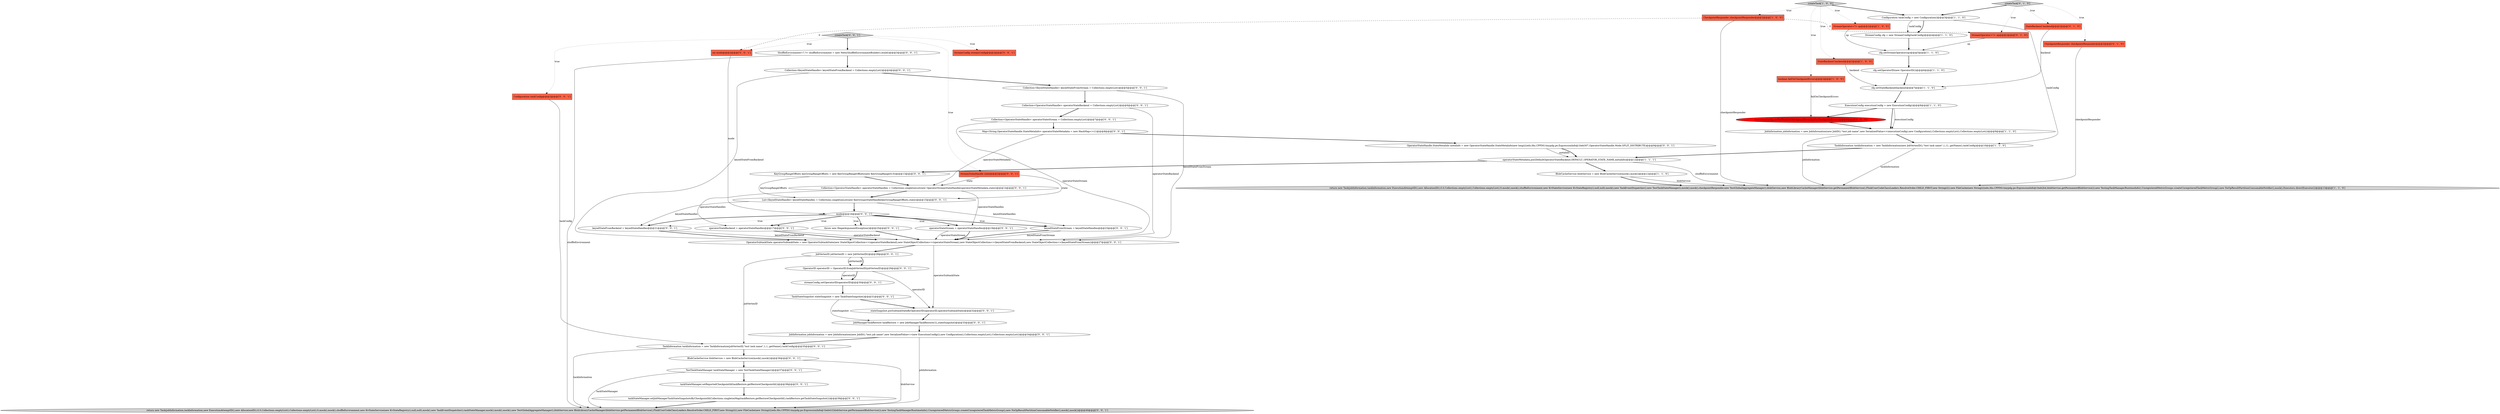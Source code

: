 digraph {
4 [style = filled, label = "StreamOperator<?> op@@@2@@@['1', '0', '0']", fillcolor = tomato, shape = box image = "AAA0AAABBB1BBB"];
32 [style = filled, label = "KeyGroupRangeOffsets keyGroupRangeOffsets = new KeyGroupRangeOffsets(new KeyGroupRange(0,0))@@@13@@@['0', '0', '1']", fillcolor = white, shape = ellipse image = "AAA0AAABBB3BBB"];
7 [style = filled, label = "JobInformation jobInformation = new JobInformation(new JobID(),\"test job name\",new SerializedValue<>(executionConfig),new Configuration(),Collections.emptyList(),Collections.emptyList())@@@9@@@['1', '1', '0']", fillcolor = white, shape = ellipse image = "AAA0AAABBB1BBB"];
3 [style = filled, label = "Configuration taskConfig = new Configuration()@@@3@@@['1', '1', '0']", fillcolor = white, shape = ellipse image = "AAA0AAABBB1BBB"];
19 [style = filled, label = "CheckpointResponder checkpointResponder@@@2@@@['0', '1', '0']", fillcolor = tomato, shape = box image = "AAA0AAABBB2BBB"];
45 [style = filled, label = "stateSnapshot.putSubtaskStateByOperatorID(operatorID,operatorSubtaskState)@@@32@@@['0', '0', '1']", fillcolor = white, shape = ellipse image = "AAA0AAABBB3BBB"];
55 [style = filled, label = "Collection<OperatorStateHandle> operatorStateHandles = Collections.singletonList(new OperatorStreamStateHandle(operatorStateMetadata,state))@@@14@@@['0', '0', '1']", fillcolor = white, shape = ellipse image = "AAA0AAABBB3BBB"];
6 [style = filled, label = "return new Task(jobInformation,taskInformation,new ExecutionAttemptID(),new AllocationID(),0,0,Collections.emptyList(),Collections.emptyList(),0,mock(),mock(),shuffleEnvironment,new KvStateService(new KvStateRegistry(),null,null),mock(),new TaskEventDispatcher(),new TestTaskStateManager(),mock(),mock(),checkpointResponder,new TestGlobalAggregateManager(),blobService,new BlobLibraryCacheManager(blobService.getPermanentBlobService(),FlinkUserCodeClassLoaders.ResolveOrder.CHILD_FIRST,new String((((),new FileCache(new String((((edu.fdu.CPPDG.tinypdg.pe.ExpressionInfo@1beb2b4,blobService.getPermanentBlobService()),new TestingTaskManagerRuntimeInfo(),UnregisteredMetricGroups.createUnregisteredTaskMetricGroup(),new NoOpResultPartitionConsumableNotifier(),mock(),Executors.directExecutor())@@@13@@@['1', '1', '0']", fillcolor = lightgray, shape = ellipse image = "AAA0AAABBB1BBB"];
50 [style = filled, label = "OperatorStateHandle.StateMetaInfo metaInfo = new OperatorStateHandle.StateMetaInfo(new long((((edu.fdu.CPPDG.tinypdg.pe.ExpressionInfo@1beb307,OperatorStateHandle.Mode.SPLIT_DISTRIBUTE)@@@9@@@['0', '0', '1']", fillcolor = white, shape = ellipse image = "AAA0AAABBB3BBB"];
11 [style = filled, label = "operatorStateMetadata.put(DefaultOperatorStateBackend.DEFAULT_OPERATOR_STATE_NAME,metaInfo)@@@12@@@['1', '1', '1']", fillcolor = white, shape = ellipse image = "AAA0AAABBB1BBB"];
30 [style = filled, label = "operatorStateStream = operatorStateHandles@@@19@@@['0', '0', '1']", fillcolor = white, shape = ellipse image = "AAA0AAABBB3BBB"];
31 [style = filled, label = "StreamConfig streamConfig@@@2@@@['0', '0', '1']", fillcolor = tomato, shape = box image = "AAA0AAABBB3BBB"];
41 [style = filled, label = "BlobCacheService blobService = new BlobCacheService(mock(),mock())@@@36@@@['0', '0', '1']", fillcolor = white, shape = ellipse image = "AAA0AAABBB3BBB"];
13 [style = filled, label = "executionConfig.setFailTaskOnCheckpointError(failOnCheckpointErrors)@@@9@@@['1', '0', '0']", fillcolor = red, shape = ellipse image = "AAA1AAABBB1BBB"];
44 [style = filled, label = "Collection<OperatorStateHandle> operatorStateStream = Collections.emptyList()@@@7@@@['0', '0', '1']", fillcolor = white, shape = ellipse image = "AAA0AAABBB3BBB"];
53 [style = filled, label = "JobVertexID jobVertexID = new JobVertexID()@@@28@@@['0', '0', '1']", fillcolor = white, shape = ellipse image = "AAA0AAABBB3BBB"];
21 [style = filled, label = "List<KeyedStateHandle> keyedStateHandles = Collections.singletonList(new KeyGroupsStateHandle(keyGroupRangeOffsets,state))@@@15@@@['0', '0', '1']", fillcolor = white, shape = ellipse image = "AAA0AAABBB3BBB"];
14 [style = filled, label = "StreamConfig cfg = new StreamConfig(taskConfig)@@@4@@@['1', '1', '0']", fillcolor = white, shape = ellipse image = "AAA0AAABBB1BBB"];
0 [style = filled, label = "createTask['1', '0', '0']", fillcolor = lightgray, shape = diamond image = "AAA0AAABBB1BBB"];
36 [style = filled, label = "Collection<KeyedStateHandle> keyedStateFromStream = Collections.emptyList()@@@5@@@['0', '0', '1']", fillcolor = white, shape = ellipse image = "AAA0AAABBB3BBB"];
15 [style = filled, label = "cfg.setOperatorID(new OperatorID())@@@6@@@['1', '1', '0']", fillcolor = white, shape = ellipse image = "AAA0AAABBB1BBB"];
33 [style = filled, label = "OperatorID operatorID = OperatorID.fromJobVertexID(jobVertexID)@@@29@@@['0', '0', '1']", fillcolor = white, shape = ellipse image = "AAA0AAABBB3BBB"];
35 [style = filled, label = "mode@@@16@@@['0', '0', '1']", fillcolor = white, shape = diamond image = "AAA0AAABBB3BBB"];
23 [style = filled, label = "JobManagerTaskRestore taskRestore = new JobManagerTaskRestore(1L,stateSnapshot)@@@33@@@['0', '0', '1']", fillcolor = white, shape = ellipse image = "AAA0AAABBB3BBB"];
28 [style = filled, label = "TestTaskStateManager taskStateManager = new TestTaskStateManager()@@@37@@@['0', '0', '1']", fillcolor = white, shape = ellipse image = "AAA0AAABBB3BBB"];
40 [style = filled, label = "keyedStateFromBackend = keyedStateHandles@@@21@@@['0', '0', '1']", fillcolor = white, shape = ellipse image = "AAA0AAABBB3BBB"];
25 [style = filled, label = "Map<String,OperatorStateHandle.StateMetaInfo> operatorStateMetadata = new HashMap<>(1)@@@8@@@['0', '0', '1']", fillcolor = white, shape = ellipse image = "AAA0AAABBB3BBB"];
39 [style = filled, label = "operatorStateBackend = operatorStateHandles@@@17@@@['0', '0', '1']", fillcolor = white, shape = ellipse image = "AAA0AAABBB3BBB"];
29 [style = filled, label = "taskStateManager.setJobManagerTaskStateSnapshotsByCheckpointId(Collections.singletonMap(taskRestore.getRestoreCheckpointId(),taskRestore.getTaskStateSnapshot()))@@@39@@@['0', '0', '1']", fillcolor = white, shape = ellipse image = "AAA0AAABBB3BBB"];
22 [style = filled, label = "streamConfig.setOperatorID(operatorID)@@@30@@@['0', '0', '1']", fillcolor = white, shape = ellipse image = "AAA0AAABBB3BBB"];
43 [style = filled, label = "throw new IllegalArgumentException()@@@25@@@['0', '0', '1']", fillcolor = white, shape = ellipse image = "AAA0AAABBB3BBB"];
46 [style = filled, label = "Collection<OperatorStateHandle> operatorStateBackend = Collections.emptyList()@@@6@@@['0', '0', '1']", fillcolor = white, shape = ellipse image = "AAA0AAABBB3BBB"];
38 [style = filled, label = "Collection<KeyedStateHandle> keyedStateFromBackend = Collections.emptyList()@@@4@@@['0', '0', '1']", fillcolor = white, shape = ellipse image = "AAA0AAABBB3BBB"];
42 [style = filled, label = "int mode@@@2@@@['0', '0', '1']", fillcolor = tomato, shape = box image = "AAA0AAABBB3BBB"];
48 [style = filled, label = "OperatorSubtaskState operatorSubtaskState = new OperatorSubtaskState(new StateObjectCollection<>(operatorStateBackend),new StateObjectCollection<>(operatorStateStream),new StateObjectCollection<>(keyedStateFromBackend),new StateObjectCollection<>(keyedStateFromStream))@@@27@@@['0', '0', '1']", fillcolor = white, shape = ellipse image = "AAA0AAABBB3BBB"];
10 [style = filled, label = "cfg.setStreamOperator(op)@@@5@@@['1', '1', '0']", fillcolor = white, shape = ellipse image = "AAA0AAABBB1BBB"];
9 [style = filled, label = "BlobCacheService blobService = new BlobCacheService(mock(),mock())@@@12@@@['1', '1', '0']", fillcolor = white, shape = ellipse image = "AAA0AAABBB1BBB"];
18 [style = filled, label = "createTask['0', '1', '0']", fillcolor = lightgray, shape = diamond image = "AAA0AAABBB2BBB"];
24 [style = filled, label = "StreamStateHandle state@@@2@@@['0', '0', '1']", fillcolor = tomato, shape = box image = "AAA0AAABBB3BBB"];
17 [style = filled, label = "StateBackend backend@@@2@@@['0', '1', '0']", fillcolor = tomato, shape = box image = "AAA0AAABBB2BBB"];
47 [style = filled, label = "taskStateManager.setReportedCheckpointId(taskRestore.getRestoreCheckpointId())@@@38@@@['0', '0', '1']", fillcolor = white, shape = ellipse image = "AAA0AAABBB3BBB"];
37 [style = filled, label = "Configuration taskConfig@@@2@@@['0', '0', '1']", fillcolor = tomato, shape = box image = "AAA0AAABBB3BBB"];
27 [style = filled, label = "createTask['0', '0', '1']", fillcolor = lightgray, shape = diamond image = "AAA0AAABBB3BBB"];
2 [style = filled, label = "StateBackend backend@@@2@@@['1', '0', '0']", fillcolor = tomato, shape = box image = "AAA0AAABBB1BBB"];
16 [style = filled, label = "TaskInformation taskInformation = new TaskInformation(new JobVertexID(),\"test task name\",1,11,.getName(),taskConfig)@@@10@@@['1', '1', '0']", fillcolor = white, shape = ellipse image = "AAA0AAABBB1BBB"];
1 [style = filled, label = "ExecutionConfig executionConfig = new ExecutionConfig()@@@8@@@['1', '1', '0']", fillcolor = white, shape = ellipse image = "AAA0AAABBB1BBB"];
52 [style = filled, label = "ShuffleEnvironment<?,?> shuffleEnvironment = new NettyShuffleEnvironmentBuilder().build()@@@3@@@['0', '0', '1']", fillcolor = white, shape = ellipse image = "AAA0AAABBB3BBB"];
5 [style = filled, label = "boolean failOnCheckpointErrors@@@2@@@['1', '0', '0']", fillcolor = tomato, shape = box image = "AAA0AAABBB1BBB"];
26 [style = filled, label = "return new Task(jobInformation,taskInformation,new ExecutionAttemptID(),new AllocationID(),0,0,Collections.emptyList(),Collections.emptyList(),0,mock(),mock(),shuffleEnvironment,new KvStateService(new KvStateRegistry(),null,null),mock(),new TaskEventDispatcher(),taskStateManager,mock(),mock(),mock(),new TestGlobalAggregateManager(),blobService,new BlobLibraryCacheManager(blobService.getPermanentBlobService(),FlinkUserCodeClassLoaders.ResolveOrder.CHILD_FIRST,new String((((),new FileCache(new String((((edu.fdu.CPPDG.tinypdg.pe.ExpressionInfo@1beb41f,blobService.getPermanentBlobService()),new TestingTaskManagerRuntimeInfo(),UnregisteredMetricGroups.createUnregisteredTaskMetricGroup(),new NoOpResultPartitionConsumableNotifier(),mock(),mock())@@@40@@@['0', '0', '1']", fillcolor = lightgray, shape = ellipse image = "AAA0AAABBB3BBB"];
51 [style = filled, label = "JobInformation jobInformation = new JobInformation(new JobID(),\"test job name\",new SerializedValue<>(new ExecutionConfig()),new Configuration(),Collections.emptyList(),Collections.emptyList())@@@34@@@['0', '0', '1']", fillcolor = white, shape = ellipse image = "AAA0AAABBB3BBB"];
49 [style = filled, label = "TaskStateSnapshot stateSnapshot = new TaskStateSnapshot()@@@31@@@['0', '0', '1']", fillcolor = white, shape = ellipse image = "AAA0AAABBB3BBB"];
12 [style = filled, label = "CheckpointResponder checkpointResponder@@@2@@@['1', '0', '0']", fillcolor = tomato, shape = box image = "AAA1AAABBB1BBB"];
54 [style = filled, label = "keyedStateFromStream = keyedStateHandles@@@23@@@['0', '0', '1']", fillcolor = white, shape = ellipse image = "AAA0AAABBB3BBB"];
34 [style = filled, label = "TaskInformation taskInformation = new TaskInformation(jobVertexID,\"test task name\",1,1,.getName(),taskConfig)@@@35@@@['0', '0', '1']", fillcolor = white, shape = ellipse image = "AAA0AAABBB3BBB"];
20 [style = filled, label = "StreamOperator<?> op@@@2@@@['0', '1', '0']", fillcolor = tomato, shape = box image = "AAA1AAABBB2BBB"];
8 [style = filled, label = "cfg.setStateBackend(backend)@@@7@@@['1', '1', '0']", fillcolor = white, shape = ellipse image = "AAA0AAABBB1BBB"];
18->3 [style = bold, label=""];
0->12 [style = dotted, label="true"];
0->5 [style = dotted, label="true"];
23->51 [style = bold, label=""];
52->26 [style = solid, label="shuffleEnvironment"];
36->48 [style = solid, label="keyedStateFromStream"];
18->20 [style = dotted, label="true"];
39->48 [style = solid, label="operatorStateBackend"];
35->43 [style = bold, label=""];
11->9 [style = bold, label=""];
1->13 [style = bold, label=""];
9->6 [style = bold, label=""];
41->28 [style = bold, label=""];
8->1 [style = bold, label=""];
32->21 [style = solid, label="keyGroupRangeOffsets"];
46->48 [style = solid, label="operatorStateBackend"];
7->16 [style = bold, label=""];
30->48 [style = solid, label="operatorStateStream"];
44->48 [style = solid, label="operatorStateStream"];
21->35 [style = bold, label=""];
0->3 [style = bold, label=""];
12->20 [style = dashed, label="0"];
35->54 [style = bold, label=""];
14->10 [style = bold, label=""];
27->24 [style = dotted, label="true"];
19->6 [style = solid, label="checkpointResponder"];
35->30 [style = dotted, label="true"];
24->21 [style = solid, label="state"];
22->49 [style = bold, label=""];
29->26 [style = bold, label=""];
2->8 [style = solid, label="backend"];
35->40 [style = bold, label=""];
36->46 [style = bold, label=""];
35->54 [style = dotted, label="true"];
21->40 [style = solid, label="keyedStateHandles"];
28->26 [style = solid, label="taskStateManager"];
50->11 [style = solid, label="metaInfo"];
53->33 [style = bold, label=""];
40->48 [style = solid, label="keyedStateFromBackend"];
18->17 [style = dotted, label="true"];
9->6 [style = solid, label="blobService"];
51->26 [style = solid, label="jobInformation"];
27->42 [style = dotted, label="true"];
17->8 [style = solid, label="backend"];
54->48 [style = solid, label="keyedStateFromStream"];
34->26 [style = solid, label="taskInformation"];
55->39 [style = solid, label="operatorStateHandles"];
46->44 [style = bold, label=""];
49->45 [style = bold, label=""];
4->10 [style = solid, label="op"];
35->40 [style = dotted, label="true"];
45->23 [style = bold, label=""];
3->16 [style = solid, label="taskConfig"];
28->47 [style = bold, label=""];
0->4 [style = dotted, label="true"];
35->39 [style = bold, label=""];
18->19 [style = dotted, label="true"];
11->32 [style = bold, label=""];
27->37 [style = dotted, label="true"];
1->7 [style = bold, label=""];
21->54 [style = solid, label="keyedStateHandles"];
27->52 [style = bold, label=""];
33->22 [style = solid, label="operatorID"];
47->29 [style = bold, label=""];
20->10 [style = solid, label="op"];
12->42 [style = dashed, label="0"];
53->34 [style = solid, label="jobVertexID"];
37->34 [style = solid, label="taskConfig"];
27->31 [style = dotted, label="true"];
42->35 [style = solid, label="mode"];
11->6 [style = solid, label="shuffleEnvironment"];
44->25 [style = bold, label=""];
3->14 [style = solid, label="taskConfig"];
35->43 [style = dotted, label="true"];
49->23 [style = solid, label="stateSnapshot"];
35->30 [style = bold, label=""];
24->55 [style = solid, label="state"];
15->8 [style = bold, label=""];
33->22 [style = bold, label=""];
55->30 [style = solid, label="operatorStateHandles"];
38->48 [style = solid, label="keyedStateFromBackend"];
35->39 [style = dotted, label="true"];
12->6 [style = solid, label="checkpointResponder"];
48->45 [style = solid, label="operatorSubtaskState"];
39->48 [style = bold, label=""];
16->11 [style = bold, label=""];
10->15 [style = bold, label=""];
55->21 [style = bold, label=""];
40->48 [style = bold, label=""];
3->14 [style = bold, label=""];
43->48 [style = bold, label=""];
33->45 [style = solid, label="operatorID"];
52->38 [style = bold, label=""];
38->36 [style = bold, label=""];
16->6 [style = solid, label="taskInformation"];
54->48 [style = bold, label=""];
48->53 [style = bold, label=""];
34->41 [style = bold, label=""];
25->55 [style = solid, label="operatorStateMetadata"];
32->55 [style = bold, label=""];
50->11 [style = bold, label=""];
13->7 [style = bold, label=""];
53->33 [style = solid, label="jobVertexID"];
7->6 [style = solid, label="jobInformation"];
51->34 [style = bold, label=""];
30->48 [style = bold, label=""];
5->13 [style = solid, label="failOnCheckpointErrors"];
0->2 [style = dotted, label="true"];
25->50 [style = bold, label=""];
1->7 [style = solid, label="executionConfig"];
41->26 [style = solid, label="blobService"];
}
